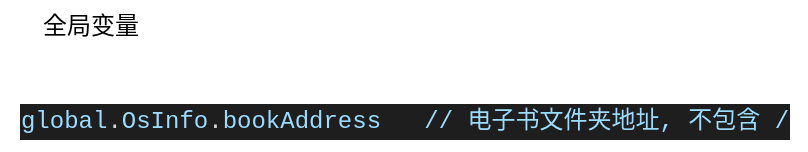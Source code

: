 <mxfile version="20.6.0" type="github">
  <diagram id="vsGqVY2E5vi0qMp3rNGk" name="第 1 页">
    <mxGraphModel dx="1413" dy="798" grid="0" gridSize="10" guides="1" tooltips="1" connect="1" arrows="1" fold="1" page="1" pageScale="1" pageWidth="827" pageHeight="1169" math="0" shadow="0">
      <root>
        <mxCell id="0" />
        <mxCell id="1" parent="0" />
        <mxCell id="hg75DLsu8Eqi0wn_DpTy-1" value="全局变量&lt;br&gt;" style="text;html=1;align=center;verticalAlign=middle;resizable=0;points=[];autosize=1;strokeColor=none;fillColor=none;" vertex="1" parent="1">
          <mxGeometry x="80" y="109" width="66" height="26" as="geometry" />
        </mxCell>
        <mxCell id="hg75DLsu8Eqi0wn_DpTy-3" value="&lt;div style=&quot;background-color: rgb(30, 30, 30); font-family: Menlo, Monaco, &amp;quot;Courier New&amp;quot;, monospace; font-weight: normal; font-size: 12px; line-height: 18px; color: rgb(212, 212, 212);&quot;&gt;&lt;div&gt;&lt;span style=&quot;color: #9cdcfe;&quot;&gt;global&lt;/span&gt;&lt;span style=&quot;color: #d4d4d4;&quot;&gt;.&lt;/span&gt;&lt;span style=&quot;color: #9cdcfe;&quot;&gt;OsInfo&lt;/span&gt;&lt;span style=&quot;color: #d4d4d4;&quot;&gt;.&lt;/span&gt;&lt;span style=&quot;color: #9cdcfe;&quot;&gt;bookAddress&amp;nbsp; &amp;nbsp;// 电子书文件夹地址, 不包含 /&lt;/span&gt;&lt;/div&gt;&lt;/div&gt;" style="text;html=1;align=center;verticalAlign=middle;resizable=0;points=[];autosize=1;" vertex="1" parent="1">
          <mxGeometry x="68" y="154" width="403" height="30" as="geometry" />
        </mxCell>
      </root>
    </mxGraphModel>
  </diagram>
</mxfile>
